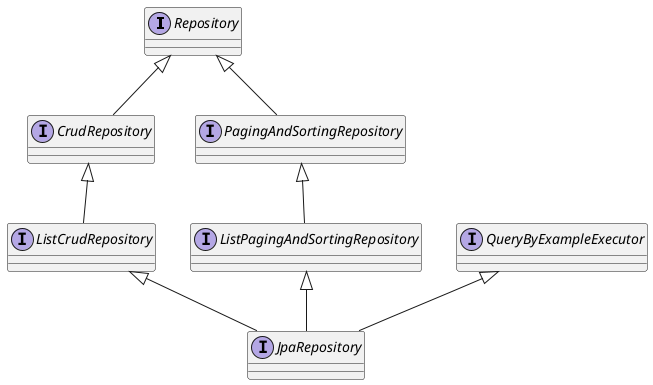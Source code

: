 @startuml

interface Repository
interface CrudRepository
interface PagingAndSortingRepository
interface JpaRepository
interface ListPagingAndSortingRepository
interface ListCrudRepository
interface QueryByExampleExecutor



Repository <|-- CrudRepository
Repository <|-- PagingAndSortingRepository
PagingAndSortingRepository <|-- ListPagingAndSortingRepository
ListPagingAndSortingRepository <|-- JpaRepository
CrudRepository  <|-- ListCrudRepository
ListCrudRepository <|-- JpaRepository
QueryByExampleExecutor <|-- JpaRepository

@enduml
